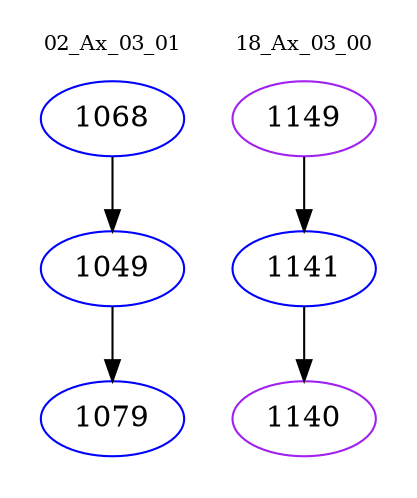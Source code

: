 digraph{
subgraph cluster_0 {
color = white
label = "02_Ax_03_01";
fontsize=10;
T0_1068 [label="1068", color="blue"]
T0_1068 -> T0_1049 [color="black"]
T0_1049 [label="1049", color="blue"]
T0_1049 -> T0_1079 [color="black"]
T0_1079 [label="1079", color="blue"]
}
subgraph cluster_1 {
color = white
label = "18_Ax_03_00";
fontsize=10;
T1_1149 [label="1149", color="purple"]
T1_1149 -> T1_1141 [color="black"]
T1_1141 [label="1141", color="blue"]
T1_1141 -> T1_1140 [color="black"]
T1_1140 [label="1140", color="purple"]
}
}
